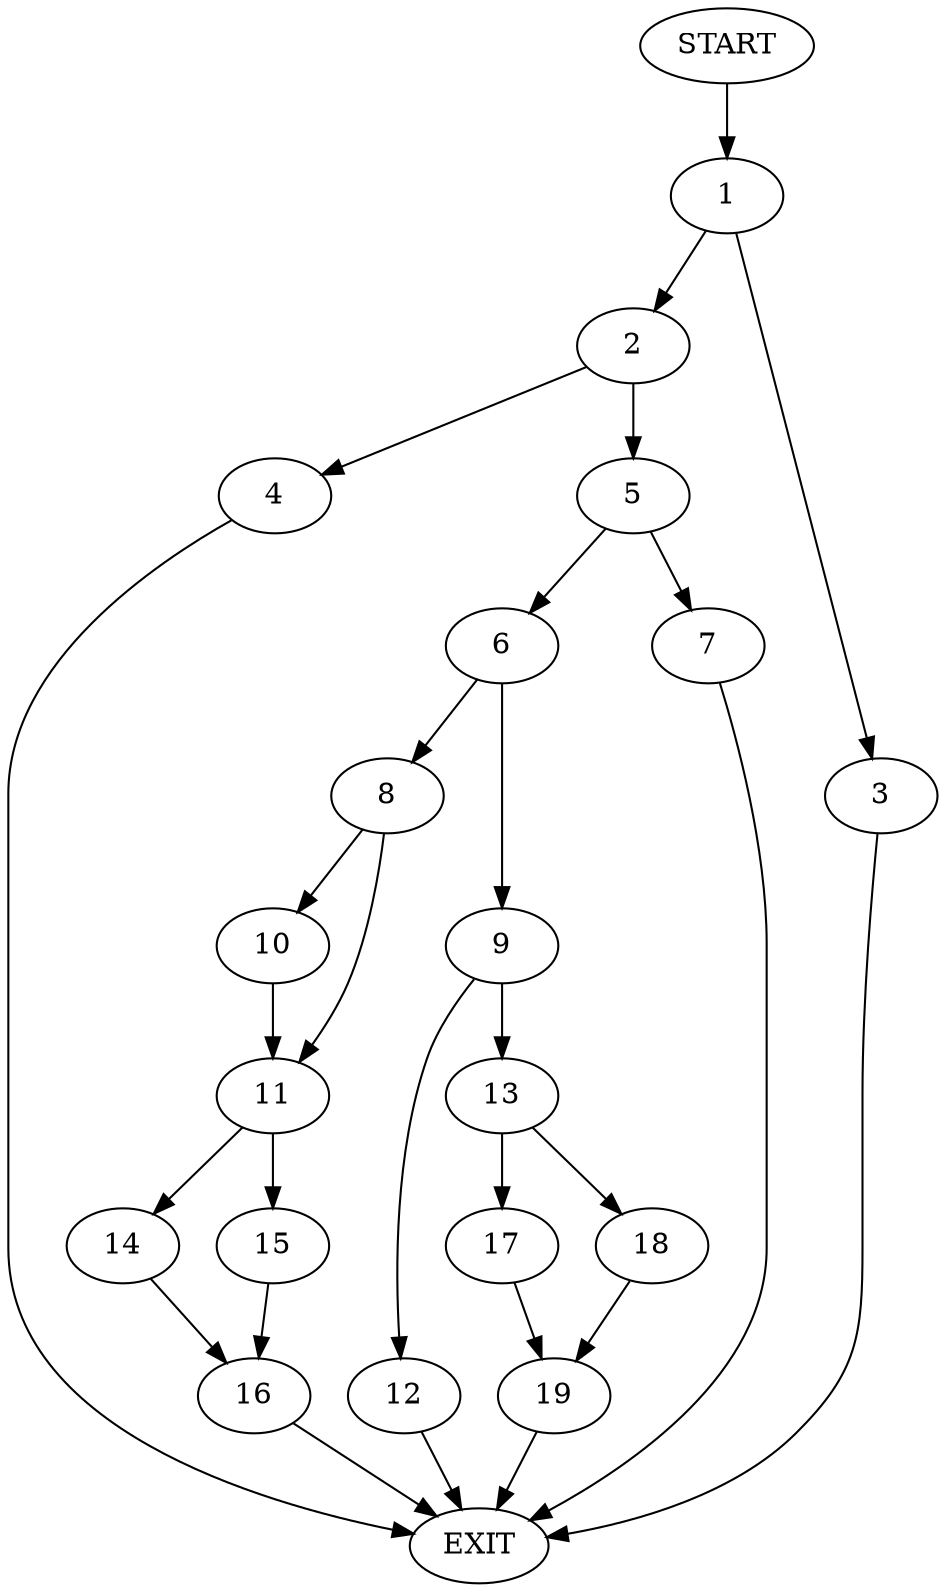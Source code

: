 digraph {
0 [label="START"]
20 [label="EXIT"]
0 -> 1
1 -> 2
1 -> 3
3 -> 20
2 -> 4
2 -> 5
5 -> 6
5 -> 7
4 -> 20
7 -> 20
6 -> 8
6 -> 9
8 -> 10
8 -> 11
9 -> 12
9 -> 13
10 -> 11
11 -> 14
11 -> 15
14 -> 16
15 -> 16
16 -> 20
12 -> 20
13 -> 17
13 -> 18
18 -> 19
17 -> 19
19 -> 20
}

